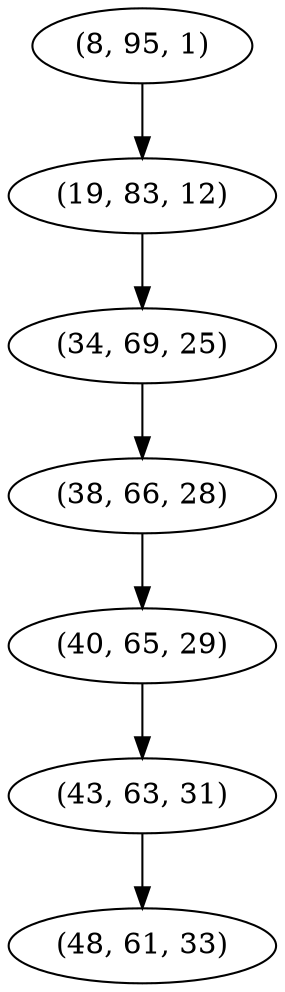 digraph tree {
    "(8, 95, 1)";
    "(19, 83, 12)";
    "(34, 69, 25)";
    "(38, 66, 28)";
    "(40, 65, 29)";
    "(43, 63, 31)";
    "(48, 61, 33)";
    "(8, 95, 1)" -> "(19, 83, 12)";
    "(19, 83, 12)" -> "(34, 69, 25)";
    "(34, 69, 25)" -> "(38, 66, 28)";
    "(38, 66, 28)" -> "(40, 65, 29)";
    "(40, 65, 29)" -> "(43, 63, 31)";
    "(43, 63, 31)" -> "(48, 61, 33)";
}
